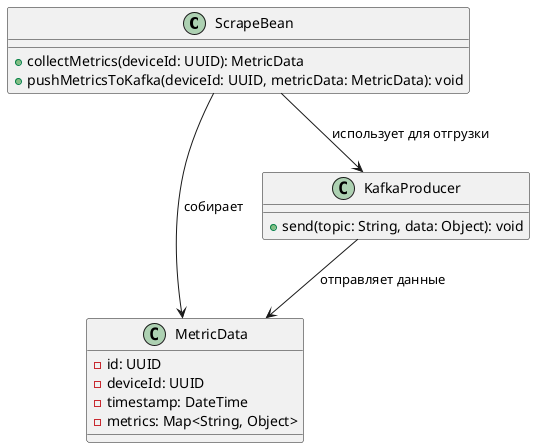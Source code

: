 @startuml
class ScrapeBean {
    +collectMetrics(deviceId: UUID): MetricData
    +pushMetricsToKafka(deviceId: UUID, metricData: MetricData): void
}

class MetricData {
    -id: UUID
    -deviceId: UUID
    -timestamp: DateTime
    -metrics: Map<String, Object>
}

class KafkaProducer {
    +send(topic: String, data: Object): void
}

ScrapeBean --> MetricData : собирает
ScrapeBean --> KafkaProducer : использует для отгрузки
KafkaProducer --> MetricData : отправляет данные
@enduml
